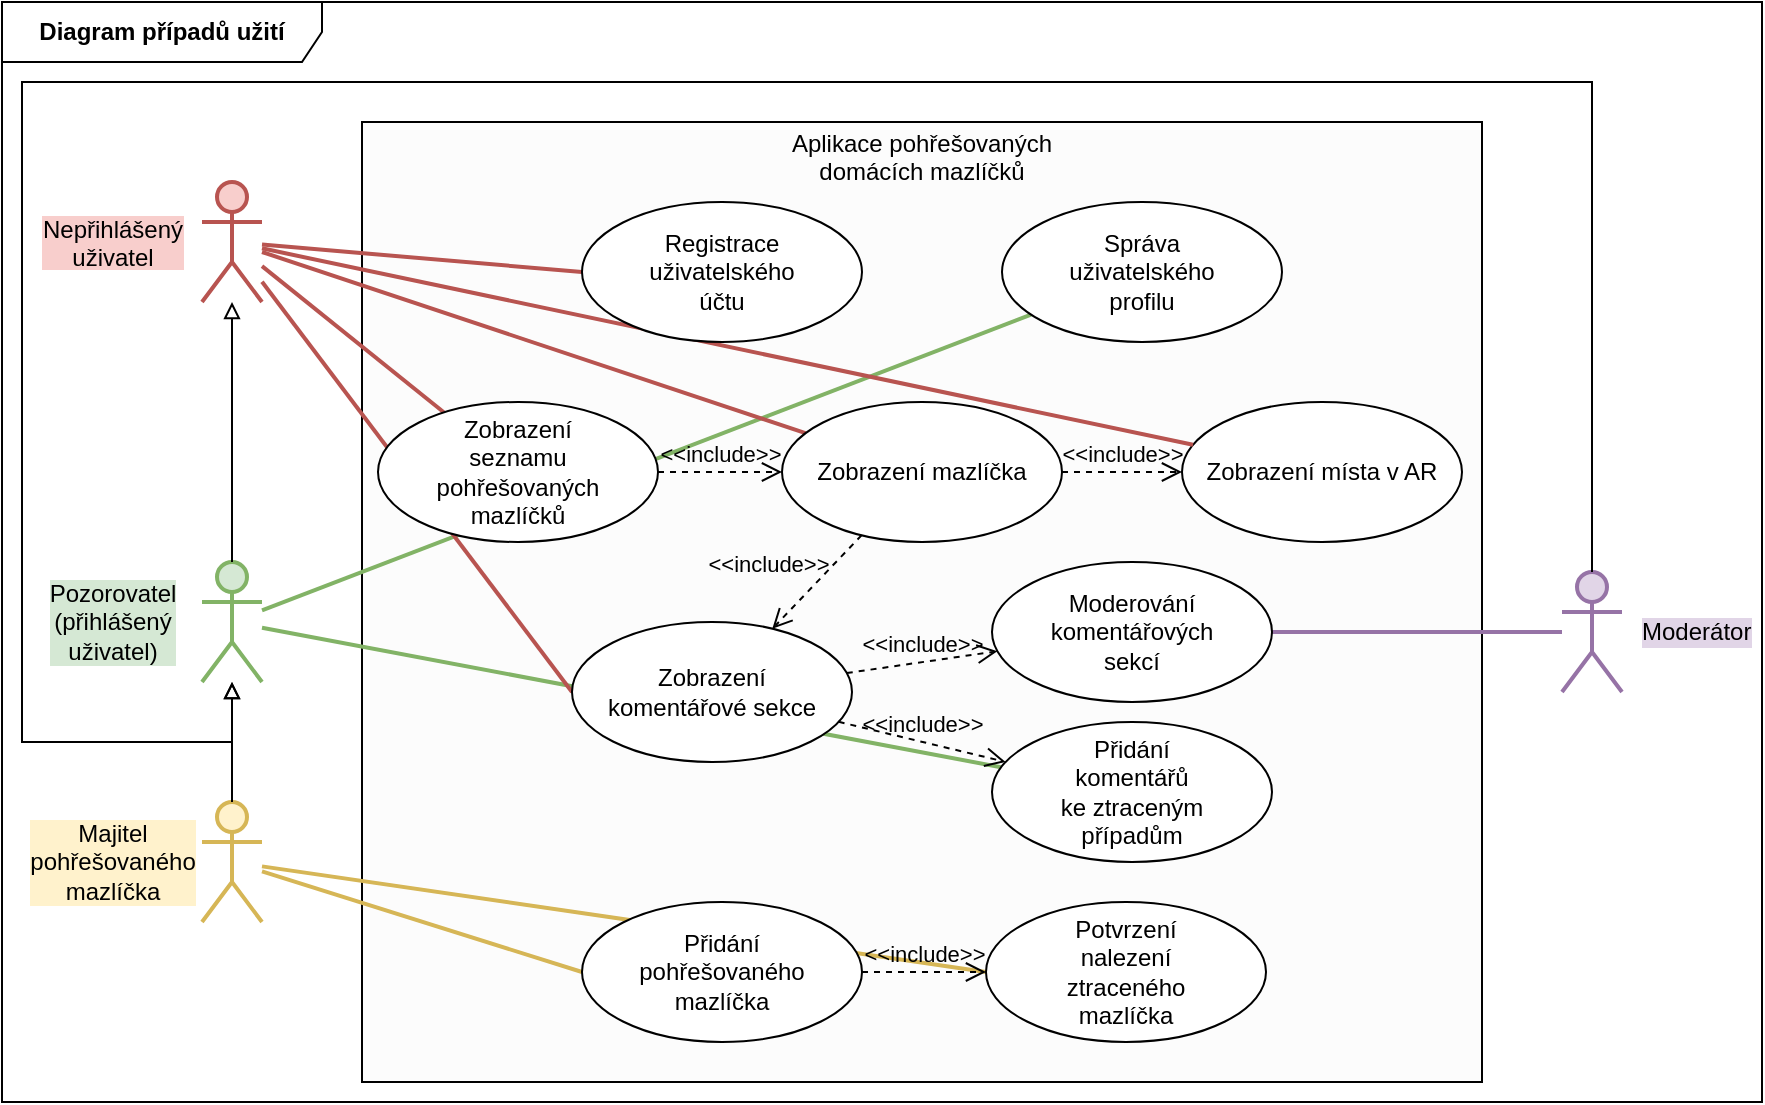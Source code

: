 <mxfile version="26.0.4">
  <diagram name="Stránka-1" id="55WCHBGcp16iJ33XfVoN">
    <mxGraphModel dx="1055" dy="634" grid="1" gridSize="10" guides="1" tooltips="1" connect="1" arrows="1" fold="1" page="1" pageScale="1" pageWidth="827" pageHeight="1169" math="0" shadow="0">
      <root>
        <mxCell id="0" />
        <mxCell id="1" parent="0" />
        <mxCell id="el6u1zI-taBMJVhUJdQs-11" value="&lt;b&gt;Diagram případů užití&lt;/b&gt;" style="shape=umlFrame;whiteSpace=wrap;html=1;pointerEvents=0;width=160;height=30;swimlaneFillColor=default;gradientColor=none;" parent="1" vertex="1">
          <mxGeometry x="30" width="880" height="550" as="geometry" />
        </mxCell>
        <mxCell id="el6u1zI-taBMJVhUJdQs-12" value="&lt;p style=&quot;margin:0px;margin-top:4px;text-align:center;&quot;&gt;Aplikace pohřešovaných&lt;br&gt;domácích mazlíčků&lt;/p&gt;" style="verticalAlign=top;align=left;overflow=fill;html=1;whiteSpace=wrap;gradientColor=none;fillColor=#FCFCFC;" parent="1" vertex="1">
          <mxGeometry x="210" y="60" width="560" height="480" as="geometry" />
        </mxCell>
        <mxCell id="3EU9JXSuC0VKIgvXzlHY-3" style="rounded=0;orthogonalLoop=1;jettySize=auto;html=1;fillColor=#d5e8d4;strokeColor=#82b366;endArrow=none;endFill=0;strokeWidth=2;" parent="1" source="el6u1zI-taBMJVhUJdQs-1" target="3EU9JXSuC0VKIgvXzlHY-2" edge="1">
          <mxGeometry relative="1" as="geometry" />
        </mxCell>
        <mxCell id="el6u1zI-taBMJVhUJdQs-1" value="Pozorovatel&lt;br&gt;(přihlášený&lt;div&gt;uživatel)&lt;/div&gt;" style="shape=umlActor;verticalLabelPosition=middle;verticalAlign=middle;html=1;outlineConnect=0;fillColor=#d5e8d4;strokeColor=#82b366;labelPosition=left;align=center;labelBackgroundColor=light-dark(#d5e8d4, #ededed);strokeWidth=2;spacing=0;spacingRight=60;" parent="1" vertex="1">
          <mxGeometry x="130" y="280" width="30" height="60" as="geometry" />
        </mxCell>
        <mxCell id="el6u1zI-taBMJVhUJdQs-8" style="rounded=0;orthogonalLoop=1;jettySize=auto;html=1;entryX=1;entryY=0.5;entryDx=0;entryDy=0;fillColor=#e1d5e7;strokeColor=#9673a6;endArrow=none;endFill=0;strokeWidth=2;" parent="1" source="el6u1zI-taBMJVhUJdQs-5" target="el6u1zI-taBMJVhUJdQs-7" edge="1">
          <mxGeometry relative="1" as="geometry">
            <mxPoint x="802.824" y="170" as="sourcePoint" />
          </mxGeometry>
        </mxCell>
        <mxCell id="el6u1zI-taBMJVhUJdQs-5" value="Moderátor" style="shape=umlActor;verticalLabelPosition=middle;verticalAlign=middle;html=1;outlineConnect=0;fillColor=#e1d5e7;strokeColor=#9673a6;strokeWidth=2;labelPosition=right;align=left;spacingRight=0;labelBackgroundColor=light-dark(#e1d5e7, #ededed);spacing=0;spacingLeft=10;" parent="1" vertex="1">
          <mxGeometry x="810" y="285" width="30" height="60" as="geometry" />
        </mxCell>
        <mxCell id="el6u1zI-taBMJVhUJdQs-20" style="rounded=0;orthogonalLoop=1;jettySize=auto;html=1;entryX=0;entryY=0.5;entryDx=0;entryDy=0;fillColor=#fff2cc;strokeColor=#d6b656;startArrow=none;startFill=0;endArrow=none;endFill=0;strokeWidth=2;" parent="1" source="el6u1zI-taBMJVhUJdQs-17" target="el6u1zI-taBMJVhUJdQs-13" edge="1">
          <mxGeometry relative="1" as="geometry" />
        </mxCell>
        <mxCell id="el6u1zI-taBMJVhUJdQs-32" style="rounded=0;orthogonalLoop=1;jettySize=auto;html=1;entryX=0;entryY=0.5;entryDx=0;entryDy=0;fillColor=#fff2cc;strokeColor=#d6b656;endArrow=none;endFill=0;strokeWidth=2;" parent="1" source="el6u1zI-taBMJVhUJdQs-17" target="el6u1zI-taBMJVhUJdQs-28" edge="1">
          <mxGeometry relative="1" as="geometry" />
        </mxCell>
        <mxCell id="el6u1zI-taBMJVhUJdQs-17" value="Majitel&lt;br&gt;pohřešovaného&lt;br&gt;mazlíčka" style="shape=umlActor;verticalLabelPosition=middle;verticalAlign=middle;html=1;outlineConnect=0;fillColor=#fff2cc;strokeColor=#d6b656;labelBackgroundColor=light-dark(#fff2cc, #ededed);labelPosition=left;align=center;textDirection=ltr;strokeWidth=2;spacing=0;spacingRight=60;" parent="1" vertex="1">
          <mxGeometry x="130" y="400" width="30" height="60" as="geometry" />
        </mxCell>
        <mxCell id="el6u1zI-taBMJVhUJdQs-27" style="rounded=0;orthogonalLoop=1;jettySize=auto;html=1;strokeColor=#82b366;align=center;verticalAlign=middle;fontFamily=Helvetica;fontSize=11;fontColor=default;labelBackgroundColor=default;endArrow=none;endFill=0;fillColor=#d5e8d4;strokeWidth=2;" parent="1" source="el6u1zI-taBMJVhUJdQs-1" target="el6u1zI-taBMJVhUJdQs-23" edge="1">
          <mxGeometry relative="1" as="geometry">
            <mxPoint x="80" y="227.336" as="sourcePoint" />
          </mxGeometry>
        </mxCell>
        <mxCell id="hDMrQrYqbORS8n1qEiux-4" style="rounded=0;orthogonalLoop=1;jettySize=auto;html=1;entryX=0;entryY=0.5;entryDx=0;entryDy=0;endArrow=none;endFill=0;fillColor=#f8cecc;strokeColor=#b85450;strokeWidth=2;" parent="1" source="hDMrQrYqbORS8n1qEiux-1" target="el6u1zI-taBMJVhUJdQs-24" edge="1">
          <mxGeometry relative="1" as="geometry" />
        </mxCell>
        <mxCell id="hDMrQrYqbORS8n1qEiux-5" style="edgeStyle=none;shape=connector;rounded=0;orthogonalLoop=1;jettySize=auto;html=1;strokeColor=#b85450;align=center;verticalAlign=middle;fontFamily=Helvetica;fontSize=11;fontColor=default;labelBackgroundColor=default;endArrow=none;endFill=0;fillColor=#f8cecc;strokeWidth=2;" parent="1" source="hDMrQrYqbORS8n1qEiux-1" target="el6u1zI-taBMJVhUJdQs-14" edge="1">
          <mxGeometry relative="1" as="geometry" />
        </mxCell>
        <mxCell id="hDMrQrYqbORS8n1qEiux-7" style="edgeStyle=none;shape=connector;rounded=0;orthogonalLoop=1;jettySize=auto;html=1;entryX=0;entryY=0.5;entryDx=0;entryDy=0;strokeColor=#b85450;align=center;verticalAlign=middle;fontFamily=Helvetica;fontSize=11;fontColor=default;labelBackgroundColor=default;endArrow=none;endFill=0;fillColor=#f8cecc;strokeWidth=2;" parent="1" source="hDMrQrYqbORS8n1qEiux-1" target="hDMrQrYqbORS8n1qEiux-6" edge="1">
          <mxGeometry relative="1" as="geometry" />
        </mxCell>
        <mxCell id="hDMrQrYqbORS8n1qEiux-10" style="rounded=0;orthogonalLoop=1;jettySize=auto;html=1;strokeColor=#000000;align=center;verticalAlign=middle;fontFamily=Helvetica;fontSize=11;fontColor=default;labelBackgroundColor=default;endArrow=none;endFill=0;fillColor=#dae8fc;startArrow=block;startFill=0;" parent="1" source="hDMrQrYqbORS8n1qEiux-1" target="el6u1zI-taBMJVhUJdQs-1" edge="1">
          <mxGeometry relative="1" as="geometry">
            <mxPoint x="90" y="337" as="sourcePoint" />
            <mxPoint x="65" y="300" as="targetPoint" />
            <Array as="points" />
          </mxGeometry>
        </mxCell>
        <mxCell id="hDMrQrYqbORS8n1qEiux-1" value="&lt;span style=&quot;line-height: 100%;&quot;&gt;Nepřihlášený&lt;/span&gt;&lt;div style=&quot;line-height: 100%;&quot;&gt;&lt;span style=&quot;&quot;&gt;uživatel&lt;/span&gt;&lt;/div&gt;" style="shape=umlActor;verticalLabelPosition=middle;verticalAlign=middle;html=1;outlineConnect=0;shadow=0;labelBackgroundColor=light-dark(#f8cecc, #ededed);labelBorderColor=none;textShadow=0;fillColor=#f8cecc;strokeColor=#b85450;fontColor=default;labelPosition=left;align=center;strokeWidth=2;spacing=0;spacingRight=60;" parent="1" vertex="1">
          <mxGeometry x="130" y="90" width="30" height="60" as="geometry" />
        </mxCell>
        <mxCell id="hDMrQrYqbORS8n1qEiux-13" style="rounded=0;orthogonalLoop=1;jettySize=auto;html=1;strokeColor=#000000;align=center;verticalAlign=middle;fontFamily=Helvetica;fontSize=11;fontColor=default;labelBackgroundColor=default;endArrow=none;endFill=0;fillColor=#dae8fc;startArrow=block;startFill=0;entryX=0.5;entryY=0;entryDx=0;entryDy=0;entryPerimeter=0;" parent="1" source="el6u1zI-taBMJVhUJdQs-1" target="el6u1zI-taBMJVhUJdQs-17" edge="1">
          <mxGeometry relative="1" as="geometry">
            <mxPoint x="85" y="370" as="sourcePoint" />
            <mxPoint x="115" y="460" as="targetPoint" />
            <Array as="points" />
          </mxGeometry>
        </mxCell>
        <mxCell id="el6u1zI-taBMJVhUJdQs-7" value="Moderování&lt;div&gt;&lt;span style=&quot;background-color: transparent; color: light-dark(rgb(0, 0, 0), rgb(255, 255, 255));&quot;&gt;komentářových&lt;/span&gt;&lt;div&gt;&lt;div&gt;sekcí&lt;/div&gt;&lt;/div&gt;&lt;/div&gt;" style="ellipse;whiteSpace=wrap;html=1;" parent="1" vertex="1">
          <mxGeometry x="525" y="280" width="140" height="70" as="geometry" />
        </mxCell>
        <mxCell id="el6u1zI-taBMJVhUJdQs-13" value="Přidání&lt;br&gt;pohřešovaného&lt;br&gt;mazlíčka" style="ellipse;whiteSpace=wrap;html=1;" parent="1" vertex="1">
          <mxGeometry x="320" y="450" width="140" height="70" as="geometry" />
        </mxCell>
        <mxCell id="el6u1zI-taBMJVhUJdQs-14" value="Zobrazení&lt;br&gt;seznamu&lt;br&gt;pohřešovaných&lt;br&gt;mazlíčků" style="ellipse;whiteSpace=wrap;html=1;" parent="1" vertex="1">
          <mxGeometry x="218" y="200" width="140" height="70" as="geometry" />
        </mxCell>
        <mxCell id="el6u1zI-taBMJVhUJdQs-23" value="Správa&lt;br&gt;uživatelského&lt;br&gt;profilu" style="ellipse;whiteSpace=wrap;html=1;" parent="1" vertex="1">
          <mxGeometry x="530" y="100" width="140" height="70" as="geometry" />
        </mxCell>
        <mxCell id="el6u1zI-taBMJVhUJdQs-28" value="Potvrzení&lt;br&gt;nalezení&lt;br&gt;ztraceného&lt;br&gt;mazlíčka" style="ellipse;whiteSpace=wrap;html=1;" parent="1" vertex="1">
          <mxGeometry x="522" y="450" width="140" height="70" as="geometry" />
        </mxCell>
        <mxCell id="3EU9JXSuC0VKIgvXzlHY-2" value="Přidání&lt;br&gt;komentářů&lt;br&gt;ke ztraceným&lt;br&gt;případům" style="ellipse;whiteSpace=wrap;html=1;" parent="1" vertex="1">
          <mxGeometry x="525" y="360" width="140" height="70" as="geometry" />
        </mxCell>
        <mxCell id="3EU9JXSuC0VKIgvXzlHY-7" value="Zobrazení místa v AR" style="ellipse;whiteSpace=wrap;html=1;" parent="1" vertex="1">
          <mxGeometry x="620" y="200" width="140" height="70" as="geometry" />
        </mxCell>
        <mxCell id="hDMrQrYqbORS8n1qEiux-17" style="rounded=0;orthogonalLoop=1;jettySize=auto;html=1;strokeColor=#000000;align=center;verticalAlign=middle;fontFamily=Helvetica;fontSize=11;fontColor=default;labelBackgroundColor=default;endArrow=none;endFill=0;fillColor=#dae8fc;startArrow=block;startFill=0;" parent="1" source="el6u1zI-taBMJVhUJdQs-1" target="el6u1zI-taBMJVhUJdQs-5" edge="1">
          <mxGeometry relative="1" as="geometry">
            <mxPoint x="75" y="130" as="sourcePoint" />
            <mxPoint x="75" y="210" as="targetPoint" />
            <Array as="points">
              <mxPoint x="145" y="370" />
              <mxPoint x="40" y="370" />
              <mxPoint x="40" y="40" />
              <mxPoint x="825" y="40" />
            </Array>
          </mxGeometry>
        </mxCell>
        <mxCell id="hDMrQrYqbORS8n1qEiux-18" style="rounded=0;orthogonalLoop=1;jettySize=auto;html=1;endArrow=none;endFill=0;fillColor=#f8cecc;strokeColor=#b85450;strokeWidth=2;" parent="1" source="hDMrQrYqbORS8n1qEiux-1" target="3EU9JXSuC0VKIgvXzlHY-5" edge="1">
          <mxGeometry relative="1" as="geometry">
            <mxPoint x="118" y="130" as="sourcePoint" />
            <mxPoint x="358" y="154" as="targetPoint" />
          </mxGeometry>
        </mxCell>
        <mxCell id="hDMrQrYqbORS8n1qEiux-6" value="Zobrazení&lt;div&gt;komentářové sekce&lt;/div&gt;" style="ellipse;whiteSpace=wrap;html=1;" parent="1" vertex="1">
          <mxGeometry x="315" y="310" width="140" height="70" as="geometry" />
        </mxCell>
        <mxCell id="X18rXOrM4hu0Vcp_QguP-1" style="rounded=0;orthogonalLoop=1;jettySize=auto;html=1;endArrow=none;endFill=0;fillColor=#f8cecc;strokeColor=#b85450;strokeWidth=2;" edge="1" parent="1" source="hDMrQrYqbORS8n1qEiux-1" target="3EU9JXSuC0VKIgvXzlHY-7">
          <mxGeometry relative="1" as="geometry">
            <mxPoint x="90" y="140" as="sourcePoint" />
            <mxPoint x="330" y="145" as="targetPoint" />
          </mxGeometry>
        </mxCell>
        <mxCell id="3EU9JXSuC0VKIgvXzlHY-8" value="&amp;lt;&amp;lt;include&amp;gt;&amp;gt;" style="html=1;verticalAlign=bottom;endArrow=open;dashed=1;endSize=8;curved=0;rounded=0;labelBackgroundColor=none;" parent="1" edge="1" target="3EU9JXSuC0VKIgvXzlHY-7" source="3EU9JXSuC0VKIgvXzlHY-5">
          <mxGeometry relative="1" as="geometry">
            <mxPoint x="497.568" y="255.001" as="sourcePoint" />
            <mxPoint x="444.214" y="295.122" as="targetPoint" />
            <mxPoint as="offset" />
            <Array as="points" />
          </mxGeometry>
        </mxCell>
        <mxCell id="3EU9JXSuC0VKIgvXzlHY-6" value="&amp;lt;&amp;lt;include&amp;gt;&amp;gt;" style="html=1;verticalAlign=bottom;endArrow=open;dashed=1;endSize=8;curved=0;rounded=0;entryX=0;entryY=0.5;entryDx=0;entryDy=0;exitX=1;exitY=0.5;exitDx=0;exitDy=0;labelBackgroundColor=none;" parent="1" source="el6u1zI-taBMJVhUJdQs-14" target="3EU9JXSuC0VKIgvXzlHY-5" edge="1">
          <mxGeometry relative="1" as="geometry">
            <mxPoint x="520" y="435" as="sourcePoint" />
            <mxPoint x="440" y="435" as="targetPoint" />
            <mxPoint as="offset" />
          </mxGeometry>
        </mxCell>
        <mxCell id="X18rXOrM4hu0Vcp_QguP-4" value="&amp;lt;&amp;lt;include&amp;gt;&amp;gt;" style="html=1;verticalAlign=bottom;endArrow=open;dashed=1;endSize=8;curved=0;rounded=0;labelBackgroundColor=none;" edge="1" parent="1" source="hDMrQrYqbORS8n1qEiux-6" target="el6u1zI-taBMJVhUJdQs-7">
          <mxGeometry relative="1" as="geometry">
            <mxPoint x="368" y="230" as="sourcePoint" />
            <mxPoint x="430" y="230" as="targetPoint" />
            <mxPoint as="offset" />
          </mxGeometry>
        </mxCell>
        <mxCell id="X18rXOrM4hu0Vcp_QguP-5" value="&amp;lt;&amp;lt;include&amp;gt;&amp;gt;" style="html=1;verticalAlign=bottom;endArrow=open;dashed=1;endSize=8;curved=0;rounded=0;labelBackgroundColor=none;" edge="1" parent="1" source="hDMrQrYqbORS8n1qEiux-6" target="3EU9JXSuC0VKIgvXzlHY-2">
          <mxGeometry relative="1" as="geometry">
            <mxPoint x="378" y="240" as="sourcePoint" />
            <mxPoint x="440" y="240" as="targetPoint" />
            <mxPoint as="offset" />
          </mxGeometry>
        </mxCell>
        <mxCell id="el6u1zI-taBMJVhUJdQs-24" value="Registrace&lt;br&gt;uživatelského&lt;br&gt;účtu" style="ellipse;whiteSpace=wrap;html=1;" parent="1" vertex="1">
          <mxGeometry x="320" y="100" width="140" height="70" as="geometry" />
        </mxCell>
        <mxCell id="3EU9JXSuC0VKIgvXzlHY-5" value="Zobrazení mazlíčka" style="ellipse;whiteSpace=wrap;html=1;" parent="1" vertex="1">
          <mxGeometry x="420" y="200" width="140" height="70" as="geometry" />
        </mxCell>
        <mxCell id="X18rXOrM4hu0Vcp_QguP-8" value="&amp;lt;&amp;lt;include&amp;gt;&amp;gt;" style="html=1;verticalAlign=bottom;endArrow=open;dashed=1;endSize=8;curved=0;rounded=0;labelBackgroundColor=none;" edge="1" parent="1" source="el6u1zI-taBMJVhUJdQs-13" target="el6u1zI-taBMJVhUJdQs-28">
          <mxGeometry relative="1" as="geometry">
            <mxPoint x="458" y="370" as="sourcePoint" />
            <mxPoint x="542" y="390" as="targetPoint" />
            <mxPoint as="offset" />
          </mxGeometry>
        </mxCell>
        <mxCell id="X18rXOrM4hu0Vcp_QguP-9" value="&amp;lt;&amp;lt;include&amp;gt;&amp;gt;" style="html=1;verticalAlign=bottom;endArrow=open;dashed=1;endSize=8;curved=0;rounded=0;labelBackgroundColor=none;" edge="1" parent="1" source="3EU9JXSuC0VKIgvXzlHY-5" target="hDMrQrYqbORS8n1qEiux-6">
          <mxGeometry x="0.523" y="-18" relative="1" as="geometry">
            <mxPoint x="462" y="346" as="sourcePoint" />
            <mxPoint x="538" y="335" as="targetPoint" />
            <mxPoint as="offset" />
          </mxGeometry>
        </mxCell>
      </root>
    </mxGraphModel>
  </diagram>
</mxfile>
